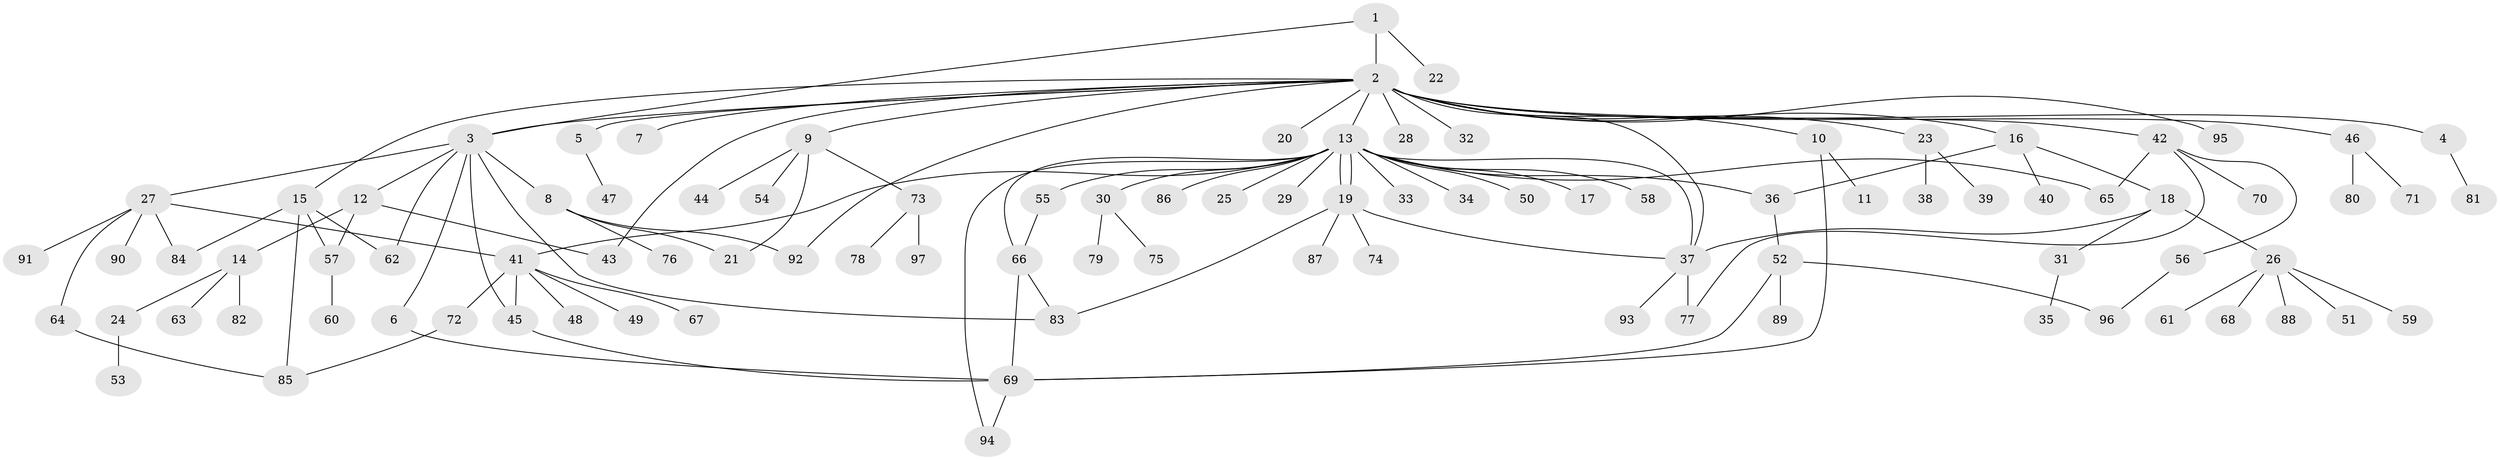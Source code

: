 // coarse degree distribution, {2: 0.1694915254237288, 18: 0.01694915254237288, 9: 0.01694915254237288, 1: 0.4915254237288136, 4: 0.1016949152542373, 17: 0.01694915254237288, 3: 0.11864406779661017, 5: 0.03389830508474576, 6: 0.03389830508474576}
// Generated by graph-tools (version 1.1) at 2025/50/03/04/25 22:50:23]
// undirected, 97 vertices, 123 edges
graph export_dot {
  node [color=gray90,style=filled];
  1;
  2;
  3;
  4;
  5;
  6;
  7;
  8;
  9;
  10;
  11;
  12;
  13;
  14;
  15;
  16;
  17;
  18;
  19;
  20;
  21;
  22;
  23;
  24;
  25;
  26;
  27;
  28;
  29;
  30;
  31;
  32;
  33;
  34;
  35;
  36;
  37;
  38;
  39;
  40;
  41;
  42;
  43;
  44;
  45;
  46;
  47;
  48;
  49;
  50;
  51;
  52;
  53;
  54;
  55;
  56;
  57;
  58;
  59;
  60;
  61;
  62;
  63;
  64;
  65;
  66;
  67;
  68;
  69;
  70;
  71;
  72;
  73;
  74;
  75;
  76;
  77;
  78;
  79;
  80;
  81;
  82;
  83;
  84;
  85;
  86;
  87;
  88;
  89;
  90;
  91;
  92;
  93;
  94;
  95;
  96;
  97;
  1 -- 2;
  1 -- 3;
  1 -- 22;
  2 -- 3;
  2 -- 4;
  2 -- 5;
  2 -- 7;
  2 -- 9;
  2 -- 10;
  2 -- 13;
  2 -- 15;
  2 -- 16;
  2 -- 20;
  2 -- 23;
  2 -- 28;
  2 -- 32;
  2 -- 37;
  2 -- 42;
  2 -- 43;
  2 -- 46;
  2 -- 92;
  2 -- 95;
  3 -- 6;
  3 -- 8;
  3 -- 12;
  3 -- 27;
  3 -- 45;
  3 -- 62;
  3 -- 83;
  4 -- 81;
  5 -- 47;
  6 -- 69;
  8 -- 21;
  8 -- 76;
  8 -- 92;
  9 -- 21;
  9 -- 44;
  9 -- 54;
  9 -- 73;
  10 -- 11;
  10 -- 69;
  12 -- 14;
  12 -- 43;
  12 -- 57;
  13 -- 17;
  13 -- 19;
  13 -- 19;
  13 -- 25;
  13 -- 29;
  13 -- 30;
  13 -- 33;
  13 -- 34;
  13 -- 36;
  13 -- 37;
  13 -- 41;
  13 -- 50;
  13 -- 55;
  13 -- 58;
  13 -- 65;
  13 -- 66;
  13 -- 86;
  13 -- 94;
  14 -- 24;
  14 -- 63;
  14 -- 82;
  15 -- 57;
  15 -- 62;
  15 -- 84;
  15 -- 85;
  16 -- 18;
  16 -- 36;
  16 -- 40;
  18 -- 26;
  18 -- 31;
  18 -- 37;
  19 -- 37;
  19 -- 74;
  19 -- 83;
  19 -- 87;
  23 -- 38;
  23 -- 39;
  24 -- 53;
  26 -- 51;
  26 -- 59;
  26 -- 61;
  26 -- 68;
  26 -- 88;
  27 -- 41;
  27 -- 64;
  27 -- 84;
  27 -- 90;
  27 -- 91;
  30 -- 75;
  30 -- 79;
  31 -- 35;
  36 -- 52;
  37 -- 77;
  37 -- 93;
  41 -- 45;
  41 -- 48;
  41 -- 49;
  41 -- 67;
  41 -- 72;
  42 -- 56;
  42 -- 65;
  42 -- 70;
  42 -- 77;
  45 -- 69;
  46 -- 71;
  46 -- 80;
  52 -- 69;
  52 -- 89;
  52 -- 96;
  55 -- 66;
  56 -- 96;
  57 -- 60;
  64 -- 85;
  66 -- 69;
  66 -- 83;
  69 -- 94;
  72 -- 85;
  73 -- 78;
  73 -- 97;
}
